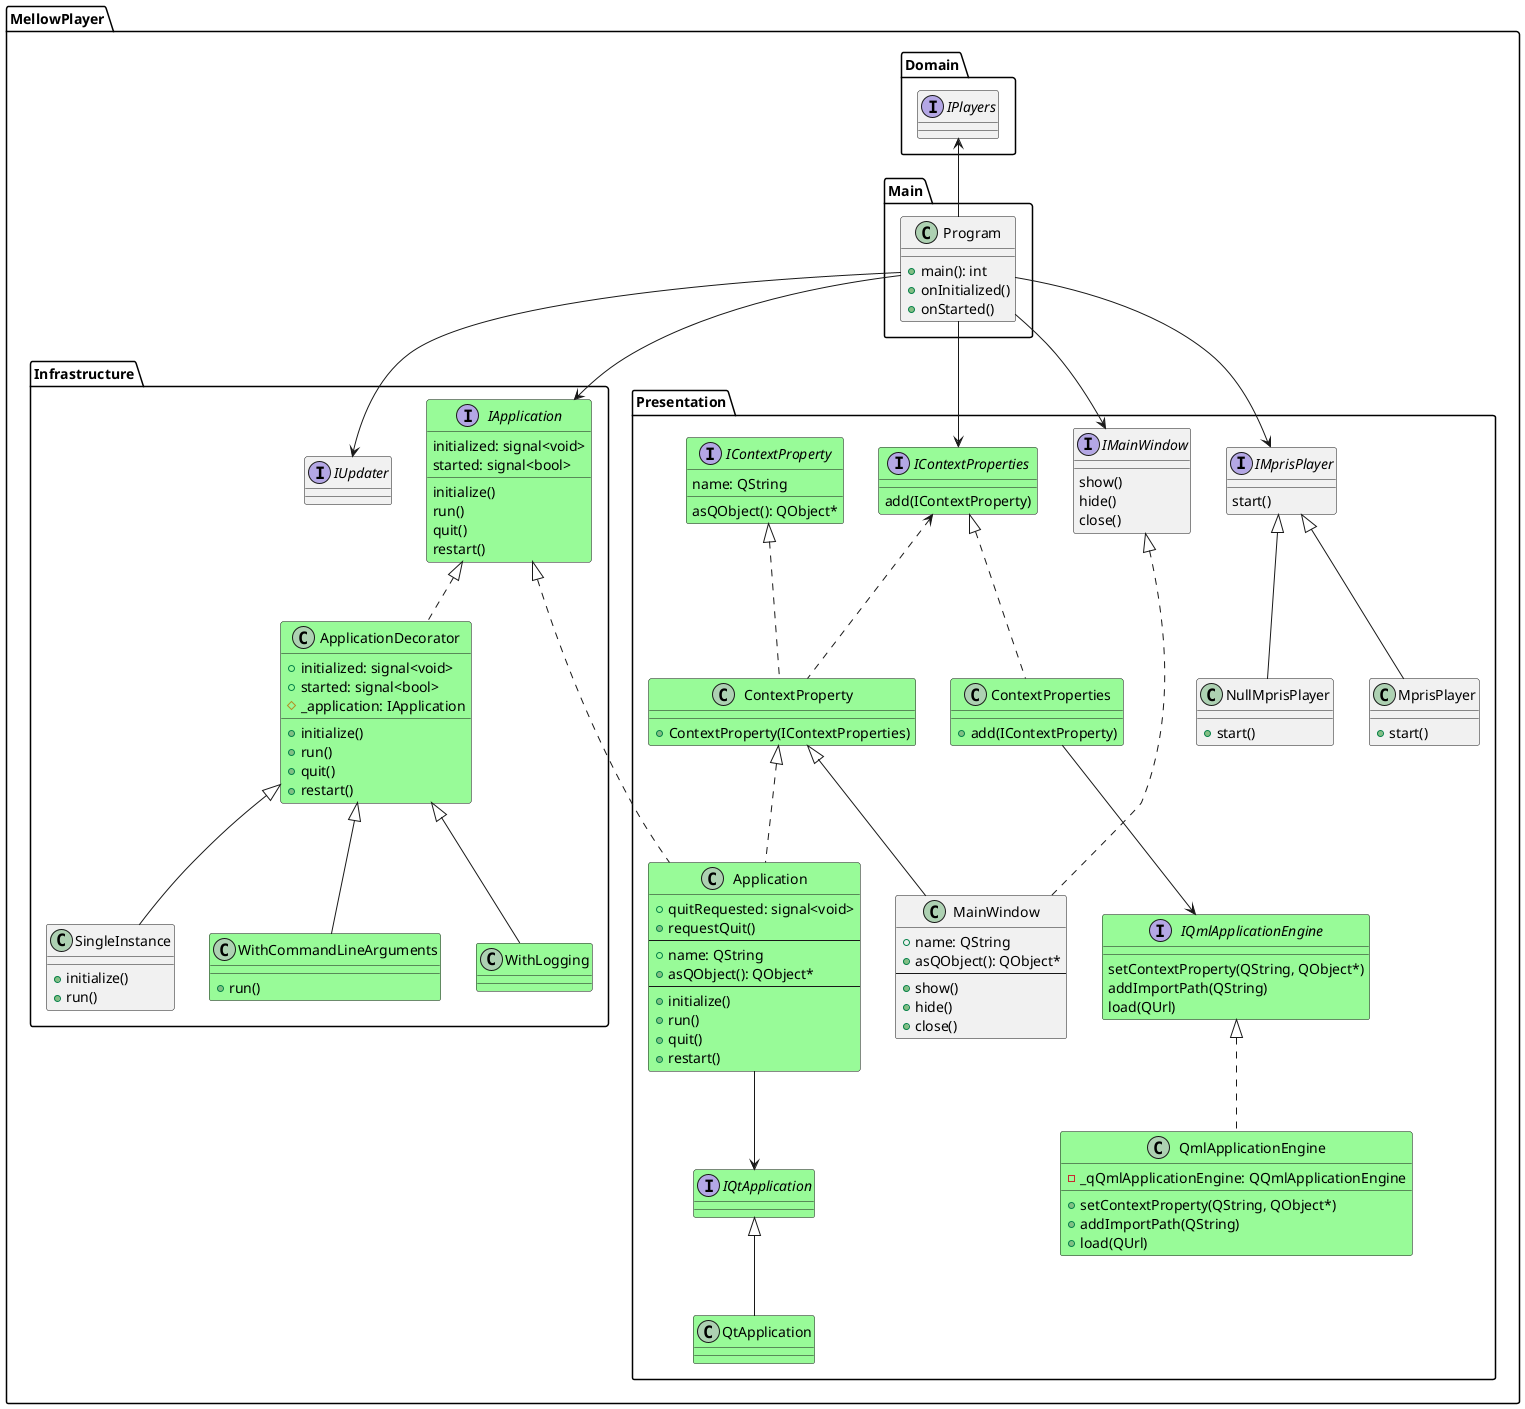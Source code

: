@startuml

namespace MellowPlayer.Main {
    class Program {
        + main(): int
        + onInitialized()
        + onStarted()

    }
    Program --> MellowPlayer.Infrastructure.IApplication
    Program --> MellowPlayer.Presentation.IContextProperties
    Program --> MellowPlayer.Presentation.IMainWindow
    Program --> MellowPlayer.Presentation.IMprisPlayer
    Program -up-> MellowPlayer.Domain.IPlayers
    Program --> MellowPlayer.Infrastructure.IUpdater
}

namespace MellowPlayer.Domain {
    interface IPlayers
}

namespace MellowPlayer.Infrastructure {
    interface IUpdater

    interface IApplication #PaleGreen {
        initialized: signal<void>
        started: signal<bool>
        initialize()
        run()
        quit()
        restart()
    }

    class ApplicationDecorator #PaleGreen {
        + initialized: signal<void>
        + started: signal<bool>
        # _application: IApplication
        + initialize()
        + run()
        + quit()
        + restart()
    }

    IApplication <|.. ApplicationDecorator

    class SingleInstance {
        + initialize()
        + run()
    }
    ApplicationDecorator <|-- SingleInstance

    class WithCommandLineArguments #PaleGreen {
        + run()
    }
    ApplicationDecorator <|-- WithCommandLineArguments

    class WithLogging #PaleGreen {

    }
    ApplicationDecorator <|-- WithLogging
}

namespace MellowPlayer.Presentation {
    interface IQtApplication #PaleGreen {
    }
    class QtApplication #PaleGreen {

    }
    IQtApplication <|-- QtApplication
    class Application #PaleGreen {
        + quitRequested: signal<void>
        + requestQuit()
        --
        + name: QString
        + asQObject(): QObject*
        --
        + initialize()
        + run()
        + quit()
        + restart()
    }
    MellowPlayer.Infrastructure.IApplication <|.. Application
    ContextProperty <|.. Application
    Application -down-> IQtApplication

    interface IQmlApplicationEngine #PaleGreen {
        setContextProperty(QString, QObject*)
        addImportPath(QString)
        load(QUrl)
    }
    class QmlApplicationEngine #PaleGreen {
        - _qQmlApplicationEngine: QQmlApplicationEngine
        + setContextProperty(QString, QObject*)
        + addImportPath(QString)
        + load(QUrl)
    }
    IQmlApplicationEngine <|.. QmlApplicationEngine

    interface IContextProperty #PaleGreen {
        name: QString
        asQObject(): QObject*
    }

    class ContextProperty #PaleGreen {
        + ContextProperty(IContextProperties)
    }
    IContextProperty <|.. ContextProperty
    ContextProperty .up.> IContextProperties

    interface IContextProperties #PaleGreen {
        add(IContextProperty)
    }

    class ContextProperties #PaleGreen {
        + add(IContextProperty)
    }
    IContextProperties <|.. ContextProperties
    ContextProperties --> IQmlApplicationEngine

    interface IMainWindow {
        show()
        hide()
        close()
    }

    class MainWindow {
        + name: QString
        + asQObject(): QObject*
        --
        + show()
        + hide()
        + close()
    }
    IMainWindow <|... MainWindow
    ContextProperty <|-- MainWindow

    interface IMprisPlayer {
        start()
    }
    class MprisPlayer {
        + start()
    }
    IMprisPlayer <|-- MprisPlayer

    class NullMprisPlayer {
        + start()
    }
    IMprisPlayer <|-- NullMprisPlayer
}


'note bottom
'
'int main(argc, argv) {
'    QApplication qtApp(argc, argv); // bound by instance in injector
'    // dependency injector setup
'    ...
'    auto applicationFactory = injector.create<IApplicationFactory>();
'    auto app = applicationFactory.create();
'    return app->run();
'}
'
'end note

@enduml
